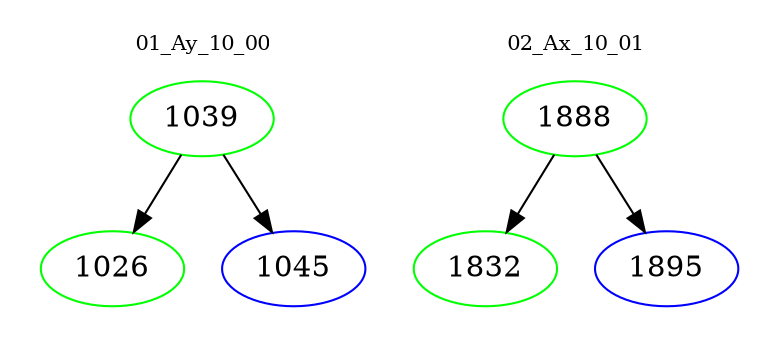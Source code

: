 digraph{
subgraph cluster_0 {
color = white
label = "01_Ay_10_00";
fontsize=10;
T0_1039 [label="1039", color="green"]
T0_1039 -> T0_1026 [color="black"]
T0_1026 [label="1026", color="green"]
T0_1039 -> T0_1045 [color="black"]
T0_1045 [label="1045", color="blue"]
}
subgraph cluster_1 {
color = white
label = "02_Ax_10_01";
fontsize=10;
T1_1888 [label="1888", color="green"]
T1_1888 -> T1_1832 [color="black"]
T1_1832 [label="1832", color="green"]
T1_1888 -> T1_1895 [color="black"]
T1_1895 [label="1895", color="blue"]
}
}
